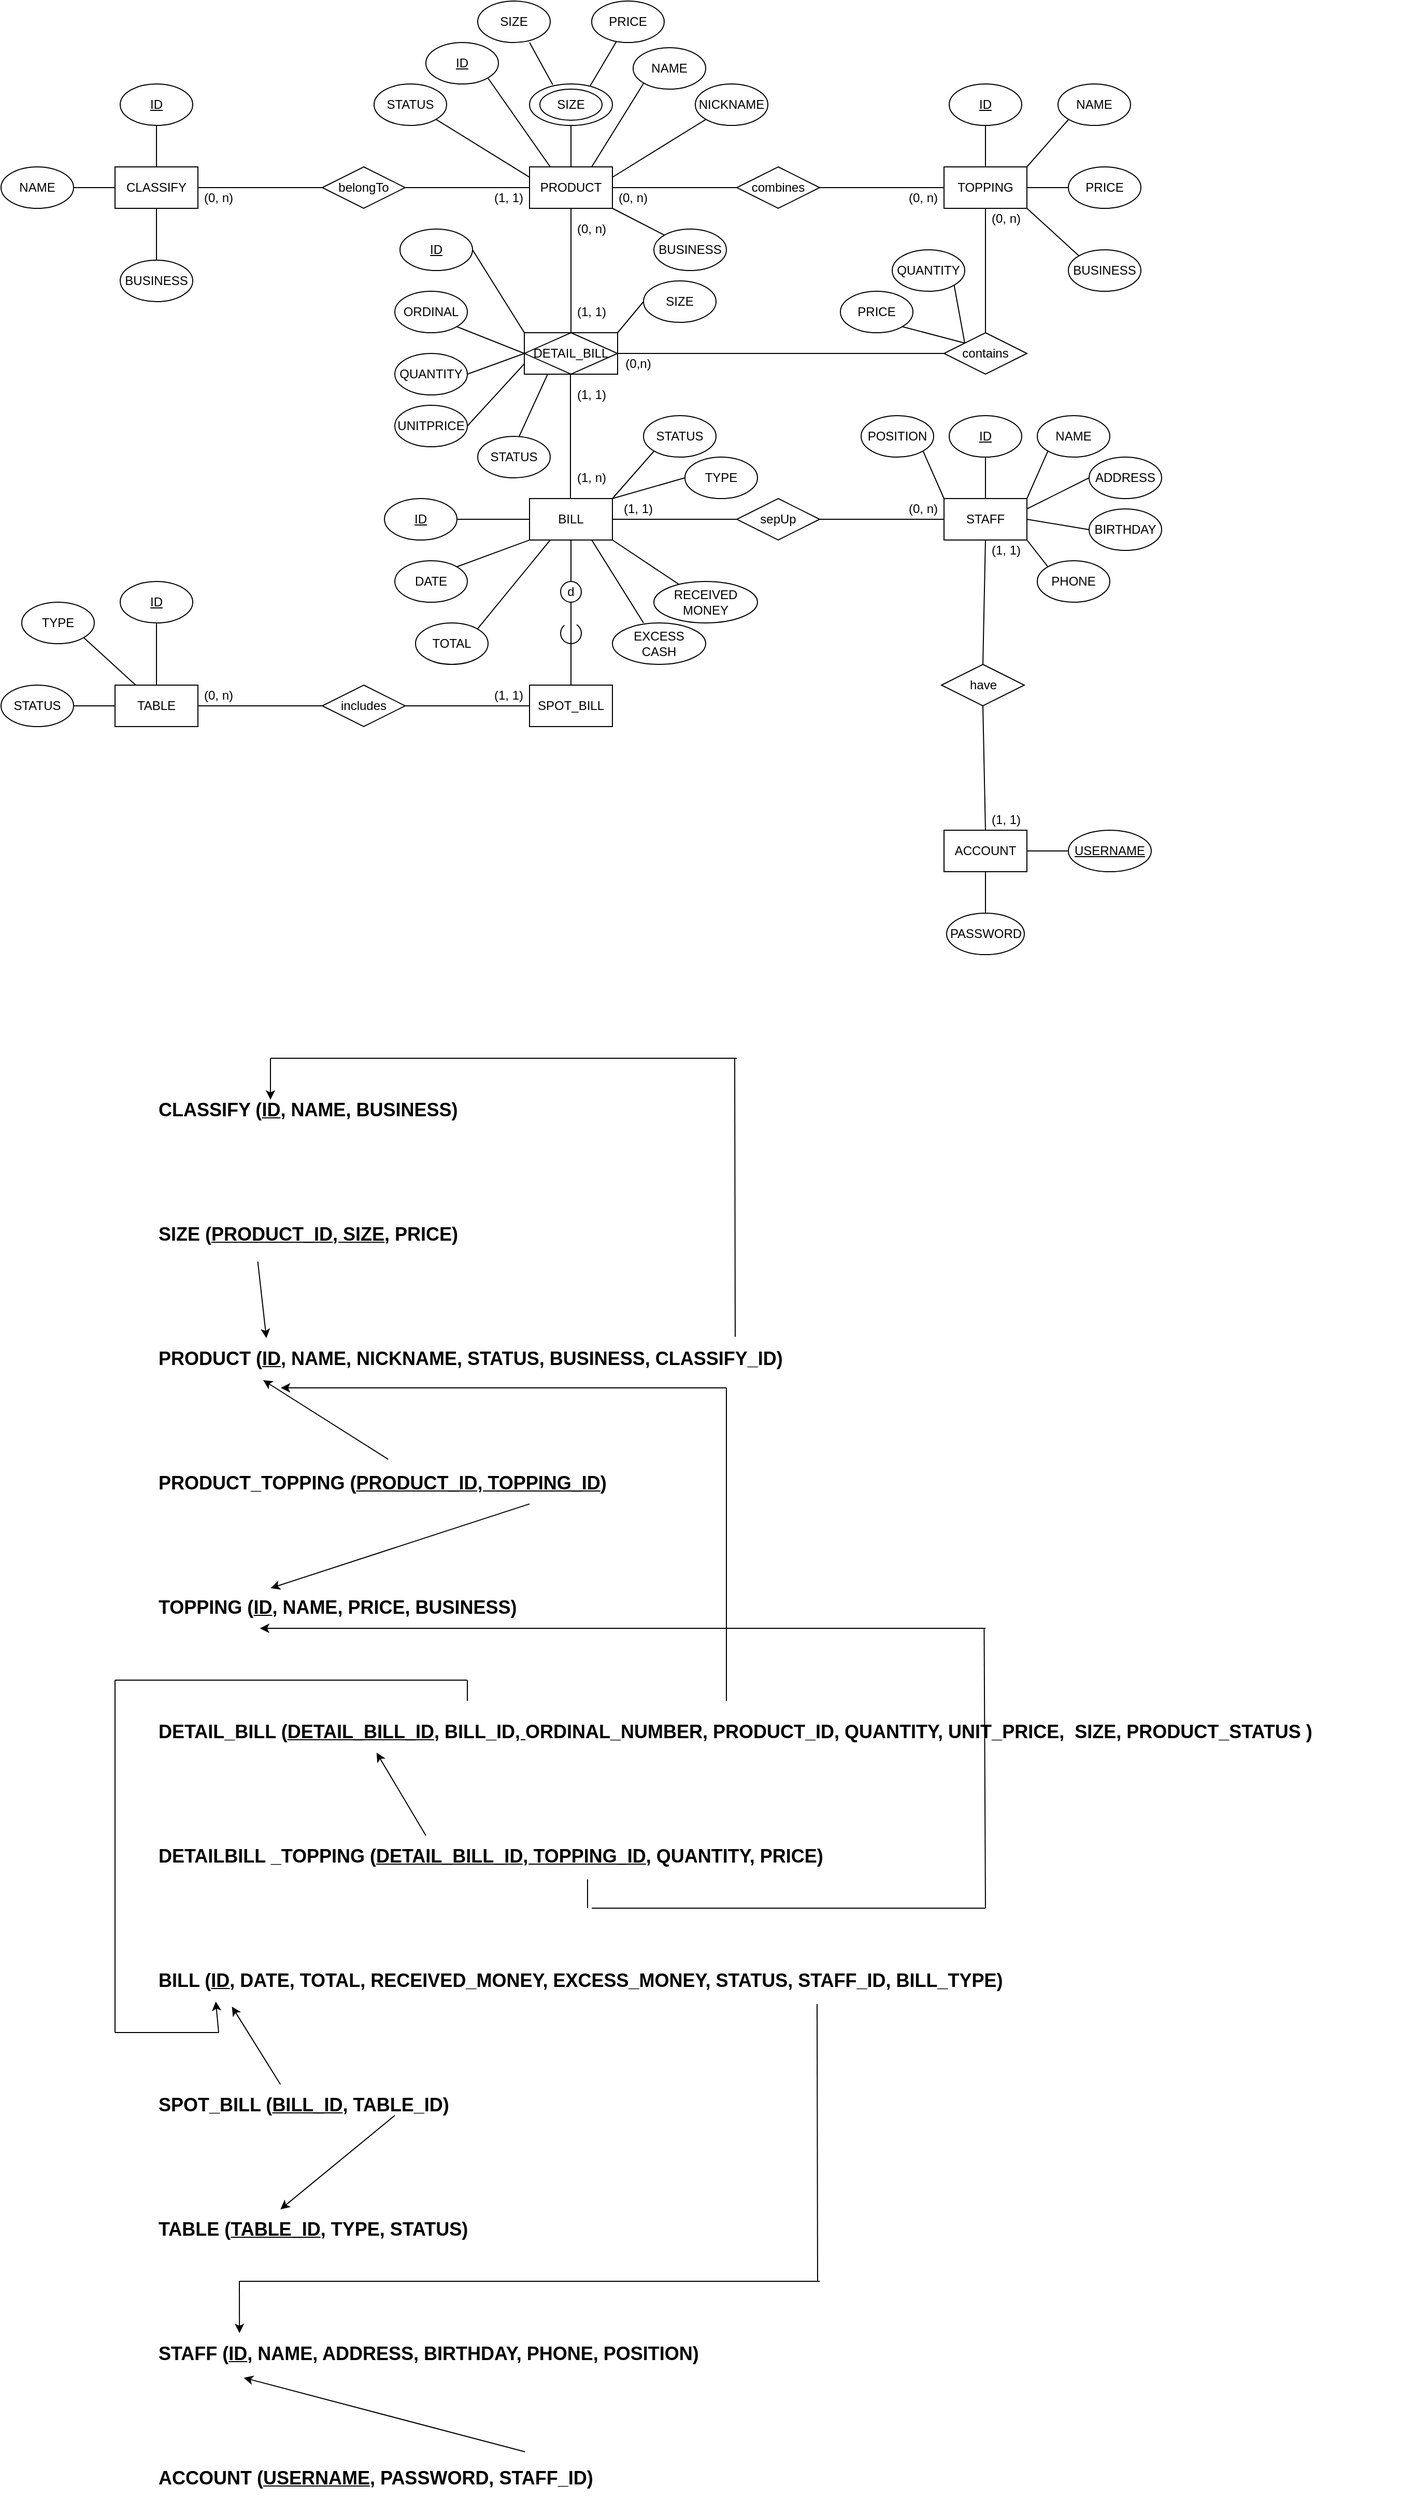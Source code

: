 <mxfile version="16.4.11" type="device"><diagram id="LJKHlnTORe3dfq4fYS4h" name="Page-1"><mxGraphModel dx="2333" dy="916" grid="1" gridSize="10" guides="1" tooltips="1" connect="1" arrows="1" fold="1" page="1" pageScale="1" pageWidth="850" pageHeight="1100" math="0" shadow="0"><root><mxCell id="0"/><mxCell id="1" parent="0"/><mxCell id="7LyKw4VfRoMbL1PpjxNO-1" value="PRODUCT" style="rounded=0;whiteSpace=wrap;html=1;" parent="1" vertex="1"><mxGeometry x="360" y="240" width="80" height="40" as="geometry"/></mxCell><mxCell id="7LyKw4VfRoMbL1PpjxNO-2" value="&lt;u&gt;ID&lt;/u&gt;" style="ellipse;whiteSpace=wrap;html=1;" parent="1" vertex="1"><mxGeometry x="260" y="120" width="70" height="40" as="geometry"/></mxCell><mxCell id="7LyKw4VfRoMbL1PpjxNO-4" value="" style="endArrow=none;html=1;rounded=0;entryX=1;entryY=1;entryDx=0;entryDy=0;exitX=0.25;exitY=0;exitDx=0;exitDy=0;" parent="1" source="7LyKw4VfRoMbL1PpjxNO-1" target="7LyKw4VfRoMbL1PpjxNO-2" edge="1"><mxGeometry width="50" height="50" relative="1" as="geometry"><mxPoint x="400" y="460" as="sourcePoint"/><mxPoint x="450" y="410" as="targetPoint"/></mxGeometry></mxCell><mxCell id="7LyKw4VfRoMbL1PpjxNO-5" value="" style="ellipse;whiteSpace=wrap;html=1;" parent="1" vertex="1"><mxGeometry x="360" y="160" width="80" height="40" as="geometry"/></mxCell><mxCell id="7LyKw4VfRoMbL1PpjxNO-7" value="SIZE" style="ellipse;whiteSpace=wrap;html=1;" parent="1" vertex="1"><mxGeometry x="370" y="165" width="60" height="30" as="geometry"/></mxCell><mxCell id="7LyKw4VfRoMbL1PpjxNO-8" value="" style="endArrow=none;html=1;rounded=0;entryX=0.5;entryY=1;entryDx=0;entryDy=0;" parent="1" target="7LyKw4VfRoMbL1PpjxNO-5" edge="1"><mxGeometry width="50" height="50" relative="1" as="geometry"><mxPoint x="400" y="240" as="sourcePoint"/><mxPoint x="450" y="410" as="targetPoint"/></mxGeometry></mxCell><mxCell id="7LyKw4VfRoMbL1PpjxNO-9" value="NAME" style="ellipse;whiteSpace=wrap;html=1;" parent="1" vertex="1"><mxGeometry x="460" y="125" width="70" height="40" as="geometry"/></mxCell><mxCell id="7LyKw4VfRoMbL1PpjxNO-10" value="" style="endArrow=none;html=1;rounded=0;entryX=0;entryY=1;entryDx=0;entryDy=0;exitX=0.75;exitY=0;exitDx=0;exitDy=0;" parent="1" source="7LyKw4VfRoMbL1PpjxNO-1" target="7LyKw4VfRoMbL1PpjxNO-9" edge="1"><mxGeometry width="50" height="50" relative="1" as="geometry"><mxPoint x="400" y="460" as="sourcePoint"/><mxPoint x="450" y="410" as="targetPoint"/></mxGeometry></mxCell><mxCell id="7LyKw4VfRoMbL1PpjxNO-11" value="SIZE" style="ellipse;whiteSpace=wrap;html=1;" parent="1" vertex="1"><mxGeometry x="310" y="80" width="70" height="40" as="geometry"/></mxCell><mxCell id="7LyKw4VfRoMbL1PpjxNO-12" value="PRICE" style="ellipse;whiteSpace=wrap;html=1;" parent="1" vertex="1"><mxGeometry x="420" y="80" width="70" height="40" as="geometry"/></mxCell><mxCell id="7LyKw4VfRoMbL1PpjxNO-13" value="" style="endArrow=none;html=1;rounded=0;exitX=0.28;exitY=0.02;exitDx=0;exitDy=0;exitPerimeter=0;" parent="1" source="7LyKw4VfRoMbL1PpjxNO-5" edge="1"><mxGeometry width="50" height="50" relative="1" as="geometry"><mxPoint x="400" y="360" as="sourcePoint"/><mxPoint x="360" y="120" as="targetPoint"/></mxGeometry></mxCell><mxCell id="7LyKw4VfRoMbL1PpjxNO-14" value="" style="endArrow=none;html=1;rounded=0;exitX=0.733;exitY=0.04;exitDx=0;exitDy=0;exitPerimeter=0;" parent="1" source="7LyKw4VfRoMbL1PpjxNO-5" target="7LyKw4VfRoMbL1PpjxNO-12" edge="1"><mxGeometry width="50" height="50" relative="1" as="geometry"><mxPoint x="410" y="170" as="sourcePoint"/><mxPoint x="370" y="130" as="targetPoint"/></mxGeometry></mxCell><mxCell id="7LyKw4VfRoMbL1PpjxNO-16" value="NICKNAME" style="ellipse;whiteSpace=wrap;html=1;" parent="1" vertex="1"><mxGeometry x="520" y="160" width="70" height="40" as="geometry"/></mxCell><mxCell id="7LyKw4VfRoMbL1PpjxNO-17" value="STATUS" style="ellipse;whiteSpace=wrap;html=1;" parent="1" vertex="1"><mxGeometry x="210" y="160" width="70" height="40" as="geometry"/></mxCell><mxCell id="7LyKw4VfRoMbL1PpjxNO-18" value="" style="endArrow=none;html=1;rounded=0;entryX=0;entryY=1;entryDx=0;entryDy=0;exitX=1;exitY=0.25;exitDx=0;exitDy=0;" parent="1" source="7LyKw4VfRoMbL1PpjxNO-1" target="7LyKw4VfRoMbL1PpjxNO-16" edge="1"><mxGeometry width="50" height="50" relative="1" as="geometry"><mxPoint x="400" y="360" as="sourcePoint"/><mxPoint x="450" y="310" as="targetPoint"/></mxGeometry></mxCell><mxCell id="7LyKw4VfRoMbL1PpjxNO-19" value="" style="endArrow=none;html=1;rounded=0;entryX=0;entryY=0.25;entryDx=0;entryDy=0;exitX=1;exitY=1;exitDx=0;exitDy=0;" parent="1" source="7LyKw4VfRoMbL1PpjxNO-17" target="7LyKw4VfRoMbL1PpjxNO-1" edge="1"><mxGeometry width="50" height="50" relative="1" as="geometry"><mxPoint x="450" y="260" as="sourcePoint"/><mxPoint x="530" y="230" as="targetPoint"/></mxGeometry></mxCell><mxCell id="7LyKw4VfRoMbL1PpjxNO-20" value="CLASSIFY" style="rounded=0;whiteSpace=wrap;html=1;" parent="1" vertex="1"><mxGeometry x="-40" y="240" width="80" height="40" as="geometry"/></mxCell><mxCell id="7LyKw4VfRoMbL1PpjxNO-21" value="belongTo" style="rhombus;whiteSpace=wrap;html=1;" parent="1" vertex="1"><mxGeometry x="160" y="240" width="80" height="40" as="geometry"/></mxCell><mxCell id="7LyKw4VfRoMbL1PpjxNO-22" value="" style="endArrow=none;html=1;rounded=0;exitX=1;exitY=0.5;exitDx=0;exitDy=0;entryX=0;entryY=0.5;entryDx=0;entryDy=0;" parent="1" source="7LyKw4VfRoMbL1PpjxNO-21" target="7LyKw4VfRoMbL1PpjxNO-1" edge="1"><mxGeometry width="50" height="50" relative="1" as="geometry"><mxPoint x="330" y="260" as="sourcePoint"/><mxPoint x="380" y="210" as="targetPoint"/></mxGeometry></mxCell><mxCell id="7LyKw4VfRoMbL1PpjxNO-23" value="" style="endArrow=none;html=1;rounded=0;exitX=1;exitY=0.5;exitDx=0;exitDy=0;" parent="1" source="7LyKw4VfRoMbL1PpjxNO-20" edge="1"><mxGeometry width="50" height="50" relative="1" as="geometry"><mxPoint x="250" y="270" as="sourcePoint"/><mxPoint x="160" y="260" as="targetPoint"/></mxGeometry></mxCell><mxCell id="7LyKw4VfRoMbL1PpjxNO-24" value="&lt;u&gt;ID&lt;/u&gt;" style="ellipse;whiteSpace=wrap;html=1;" parent="1" vertex="1"><mxGeometry x="-35" y="160" width="70" height="40" as="geometry"/></mxCell><mxCell id="7LyKw4VfRoMbL1PpjxNO-25" value="NAME" style="ellipse;whiteSpace=wrap;html=1;" parent="1" vertex="1"><mxGeometry x="-150" y="240" width="70" height="40" as="geometry"/></mxCell><mxCell id="7LyKw4VfRoMbL1PpjxNO-26" value="" style="endArrow=none;html=1;rounded=0;exitX=0.5;exitY=1;exitDx=0;exitDy=0;entryX=0.5;entryY=0;entryDx=0;entryDy=0;" parent="1" source="7LyKw4VfRoMbL1PpjxNO-24" target="7LyKw4VfRoMbL1PpjxNO-20" edge="1"><mxGeometry width="50" height="50" relative="1" as="geometry"><mxPoint x="330" y="260" as="sourcePoint"/><mxPoint x="380" y="210" as="targetPoint"/></mxGeometry></mxCell><mxCell id="7LyKw4VfRoMbL1PpjxNO-27" value="" style="endArrow=none;html=1;rounded=0;exitX=1;exitY=0.5;exitDx=0;exitDy=0;entryX=0;entryY=0.5;entryDx=0;entryDy=0;" parent="1" source="7LyKw4VfRoMbL1PpjxNO-25" target="7LyKw4VfRoMbL1PpjxNO-20" edge="1"><mxGeometry width="50" height="50" relative="1" as="geometry"><mxPoint x="10" y="210" as="sourcePoint"/><mxPoint x="10" y="250" as="targetPoint"/></mxGeometry></mxCell><mxCell id="7LyKw4VfRoMbL1PpjxNO-28" value="(0, n)" style="text;html=1;strokeColor=none;fillColor=none;align=center;verticalAlign=middle;whiteSpace=wrap;rounded=0;" parent="1" vertex="1"><mxGeometry x="40" y="260" width="40" height="20" as="geometry"/></mxCell><mxCell id="7LyKw4VfRoMbL1PpjxNO-29" value="(1, 1)" style="text;html=1;strokeColor=none;fillColor=none;align=center;verticalAlign=middle;whiteSpace=wrap;rounded=0;" parent="1" vertex="1"><mxGeometry x="320" y="260" width="40" height="20" as="geometry"/></mxCell><mxCell id="7LyKw4VfRoMbL1PpjxNO-30" value="TOPPING" style="rounded=0;whiteSpace=wrap;html=1;" parent="1" vertex="1"><mxGeometry x="760" y="240" width="80" height="40" as="geometry"/></mxCell><mxCell id="7LyKw4VfRoMbL1PpjxNO-31" value="&lt;u&gt;ID&lt;/u&gt;" style="ellipse;whiteSpace=wrap;html=1;" parent="1" vertex="1"><mxGeometry x="765" y="160" width="70" height="40" as="geometry"/></mxCell><mxCell id="7LyKw4VfRoMbL1PpjxNO-32" value="NAME" style="ellipse;whiteSpace=wrap;html=1;" parent="1" vertex="1"><mxGeometry x="870" y="160" width="70" height="40" as="geometry"/></mxCell><mxCell id="7LyKw4VfRoMbL1PpjxNO-33" value="PRICE" style="ellipse;whiteSpace=wrap;html=1;" parent="1" vertex="1"><mxGeometry x="880" y="240" width="70" height="40" as="geometry"/></mxCell><mxCell id="7LyKw4VfRoMbL1PpjxNO-34" value="" style="endArrow=none;html=1;rounded=0;entryX=0.5;entryY=1;entryDx=0;entryDy=0;exitX=0.5;exitY=0;exitDx=0;exitDy=0;" parent="1" source="7LyKw4VfRoMbL1PpjxNO-30" target="7LyKw4VfRoMbL1PpjxNO-31" edge="1"><mxGeometry width="50" height="50" relative="1" as="geometry"><mxPoint x="730" y="260" as="sourcePoint"/><mxPoint x="780" y="210" as="targetPoint"/></mxGeometry></mxCell><mxCell id="7LyKw4VfRoMbL1PpjxNO-35" value="" style="endArrow=none;html=1;rounded=0;entryX=0;entryY=1;entryDx=0;entryDy=0;exitX=1;exitY=0;exitDx=0;exitDy=0;" parent="1" source="7LyKw4VfRoMbL1PpjxNO-30" target="7LyKw4VfRoMbL1PpjxNO-32" edge="1"><mxGeometry width="50" height="50" relative="1" as="geometry"><mxPoint x="810" y="250" as="sourcePoint"/><mxPoint x="810" y="210" as="targetPoint"/></mxGeometry></mxCell><mxCell id="7LyKw4VfRoMbL1PpjxNO-36" value="" style="endArrow=none;html=1;rounded=0;entryX=0;entryY=0.5;entryDx=0;entryDy=0;exitX=1;exitY=0.5;exitDx=0;exitDy=0;" parent="1" source="7LyKw4VfRoMbL1PpjxNO-30" target="7LyKw4VfRoMbL1PpjxNO-33" edge="1"><mxGeometry width="50" height="50" relative="1" as="geometry"><mxPoint x="850" y="250" as="sourcePoint"/><mxPoint x="890.251" y="204.142" as="targetPoint"/></mxGeometry></mxCell><mxCell id="7LyKw4VfRoMbL1PpjxNO-38" value="combines" style="rhombus;whiteSpace=wrap;html=1;" parent="1" vertex="1"><mxGeometry x="560" y="240" width="80" height="40" as="geometry"/></mxCell><mxCell id="7LyKw4VfRoMbL1PpjxNO-39" value="" style="endArrow=none;html=1;rounded=0;exitX=1;exitY=0.5;exitDx=0;exitDy=0;entryX=0;entryY=0.5;entryDx=0;entryDy=0;" parent="1" source="7LyKw4VfRoMbL1PpjxNO-1" target="7LyKw4VfRoMbL1PpjxNO-38" edge="1"><mxGeometry width="50" height="50" relative="1" as="geometry"><mxPoint x="250" y="270" as="sourcePoint"/><mxPoint x="370" y="270" as="targetPoint"/></mxGeometry></mxCell><mxCell id="7LyKw4VfRoMbL1PpjxNO-40" value="" style="endArrow=none;html=1;rounded=0;exitX=1;exitY=0.5;exitDx=0;exitDy=0;entryX=0;entryY=0.5;entryDx=0;entryDy=0;" parent="1" source="7LyKw4VfRoMbL1PpjxNO-38" target="7LyKw4VfRoMbL1PpjxNO-30" edge="1"><mxGeometry width="50" height="50" relative="1" as="geometry"><mxPoint x="450" y="270" as="sourcePoint"/><mxPoint x="570" y="270" as="targetPoint"/></mxGeometry></mxCell><mxCell id="7LyKw4VfRoMbL1PpjxNO-41" value="(0, n)" style="text;html=1;strokeColor=none;fillColor=none;align=center;verticalAlign=middle;whiteSpace=wrap;rounded=0;" parent="1" vertex="1"><mxGeometry x="440" y="260" width="40" height="20" as="geometry"/></mxCell><mxCell id="7LyKw4VfRoMbL1PpjxNO-42" value="(0, n)" style="text;html=1;strokeColor=none;fillColor=none;align=center;verticalAlign=middle;whiteSpace=wrap;rounded=0;" parent="1" vertex="1"><mxGeometry x="720" y="260" width="40" height="20" as="geometry"/></mxCell><mxCell id="7LyKw4VfRoMbL1PpjxNO-50" value="BILL" style="rounded=0;whiteSpace=wrap;html=1;" parent="1" vertex="1"><mxGeometry x="360" y="560" width="80" height="40" as="geometry"/></mxCell><mxCell id="7LyKw4VfRoMbL1PpjxNO-51" value="" style="endArrow=none;html=1;rounded=0;entryX=0.5;entryY=1;entryDx=0;entryDy=0;exitX=0.5;exitY=0;exitDx=0;exitDy=0;" parent="1" source="7LyKw4VfRoMbL1PpjxNO-69" target="7LyKw4VfRoMbL1PpjxNO-1" edge="1"><mxGeometry width="50" height="50" relative="1" as="geometry"><mxPoint x="400" y="390" as="sourcePoint"/><mxPoint x="410" y="510" as="targetPoint"/></mxGeometry></mxCell><mxCell id="7LyKw4VfRoMbL1PpjxNO-55" value="&lt;u&gt;ID&lt;/u&gt;" style="ellipse;whiteSpace=wrap;html=1;" parent="1" vertex="1"><mxGeometry x="235" y="300" width="70" height="40" as="geometry"/></mxCell><mxCell id="7LyKw4VfRoMbL1PpjxNO-56" value="ORDINAL" style="ellipse;whiteSpace=wrap;html=1;" parent="1" vertex="1"><mxGeometry x="230" y="360" width="70" height="40" as="geometry"/></mxCell><mxCell id="7LyKw4VfRoMbL1PpjxNO-57" value="QUANTITY" style="ellipse;whiteSpace=wrap;html=1;" parent="1" vertex="1"><mxGeometry x="230" y="420" width="70" height="40" as="geometry"/></mxCell><mxCell id="7LyKw4VfRoMbL1PpjxNO-68" value="" style="rounded=0;whiteSpace=wrap;html=1;" parent="1" vertex="1"><mxGeometry x="355" y="400" width="90" height="40" as="geometry"/></mxCell><mxCell id="7LyKw4VfRoMbL1PpjxNO-69" value="DETAIL_BILL" style="rhombus;whiteSpace=wrap;html=1;" parent="1" vertex="1"><mxGeometry x="355" y="400" width="90" height="40" as="geometry"/></mxCell><mxCell id="7LyKw4VfRoMbL1PpjxNO-71" value="" style="endArrow=none;html=1;rounded=0;entryX=0.5;entryY=1;entryDx=0;entryDy=0;exitX=0.5;exitY=0;exitDx=0;exitDy=0;" parent="1" edge="1"><mxGeometry width="50" height="50" relative="1" as="geometry"><mxPoint x="399.5" y="560" as="sourcePoint"/><mxPoint x="399.5" y="440" as="targetPoint"/></mxGeometry></mxCell><mxCell id="7LyKw4VfRoMbL1PpjxNO-72" value="" style="endArrow=none;html=1;rounded=0;exitX=1;exitY=0.5;exitDx=0;exitDy=0;entryX=0;entryY=0;entryDx=0;entryDy=0;" parent="1" source="7LyKw4VfRoMbL1PpjxNO-55" target="7LyKw4VfRoMbL1PpjxNO-68" edge="1"><mxGeometry width="50" height="50" relative="1" as="geometry"><mxPoint x="360" y="460" as="sourcePoint"/><mxPoint x="410" y="410" as="targetPoint"/></mxGeometry></mxCell><mxCell id="7LyKw4VfRoMbL1PpjxNO-73" value="" style="endArrow=none;html=1;rounded=0;exitX=1;exitY=1;exitDx=0;exitDy=0;entryX=0;entryY=0.5;entryDx=0;entryDy=0;" parent="1" source="7LyKw4VfRoMbL1PpjxNO-56" target="7LyKw4VfRoMbL1PpjxNO-69" edge="1"><mxGeometry width="50" height="50" relative="1" as="geometry"><mxPoint x="309.749" y="364.142" as="sourcePoint"/><mxPoint x="350" y="410" as="targetPoint"/></mxGeometry></mxCell><mxCell id="7LyKw4VfRoMbL1PpjxNO-74" value="" style="endArrow=none;html=1;rounded=0;exitX=1;exitY=0.5;exitDx=0;exitDy=0;entryX=0;entryY=0.5;entryDx=0;entryDy=0;" parent="1" source="7LyKw4VfRoMbL1PpjxNO-57" target="7LyKw4VfRoMbL1PpjxNO-69" edge="1"><mxGeometry width="50" height="50" relative="1" as="geometry"><mxPoint x="320" y="430" as="sourcePoint"/><mxPoint x="360" y="440" as="targetPoint"/></mxGeometry></mxCell><mxCell id="7LyKw4VfRoMbL1PpjxNO-75" value="(0, n)" style="text;html=1;strokeColor=none;fillColor=none;align=center;verticalAlign=middle;whiteSpace=wrap;rounded=0;" parent="1" vertex="1"><mxGeometry x="400" y="290" width="40" height="20" as="geometry"/></mxCell><mxCell id="7LyKw4VfRoMbL1PpjxNO-76" value="(1, 1)" style="text;html=1;strokeColor=none;fillColor=none;align=center;verticalAlign=middle;whiteSpace=wrap;rounded=0;" parent="1" vertex="1"><mxGeometry x="400" y="370" width="40" height="20" as="geometry"/></mxCell><mxCell id="7LyKw4VfRoMbL1PpjxNO-77" value="(1, 1)" style="text;html=1;strokeColor=none;fillColor=none;align=center;verticalAlign=middle;whiteSpace=wrap;rounded=0;" parent="1" vertex="1"><mxGeometry x="400" y="450" width="40" height="20" as="geometry"/></mxCell><mxCell id="7LyKw4VfRoMbL1PpjxNO-78" value="(1, n)" style="text;html=1;strokeColor=none;fillColor=none;align=center;verticalAlign=middle;whiteSpace=wrap;rounded=0;" parent="1" vertex="1"><mxGeometry x="400" y="530" width="40" height="20" as="geometry"/></mxCell><mxCell id="7LyKw4VfRoMbL1PpjxNO-79" value="&lt;span style=&quot;font-weight: normal&quot;&gt;contains&lt;/span&gt;" style="rhombus;whiteSpace=wrap;html=1;fontStyle=1" parent="1" vertex="1"><mxGeometry x="760" y="400" width="80" height="40" as="geometry"/></mxCell><mxCell id="7LyKw4VfRoMbL1PpjxNO-82" value="" style="endArrow=none;html=1;rounded=0;exitX=1;exitY=0.5;exitDx=0;exitDy=0;entryX=0;entryY=0.5;entryDx=0;entryDy=0;" parent="1" source="7LyKw4VfRoMbL1PpjxNO-68" target="7LyKw4VfRoMbL1PpjxNO-79" edge="1"><mxGeometry width="50" height="50" relative="1" as="geometry"><mxPoint x="360" y="360" as="sourcePoint"/><mxPoint x="410" y="310" as="targetPoint"/></mxGeometry></mxCell><mxCell id="7LyKw4VfRoMbL1PpjxNO-83" value="" style="endArrow=none;html=1;rounded=0;exitX=0.5;exitY=1;exitDx=0;exitDy=0;entryX=0.5;entryY=0;entryDx=0;entryDy=0;" parent="1" source="7LyKw4VfRoMbL1PpjxNO-30" target="7LyKw4VfRoMbL1PpjxNO-79" edge="1"><mxGeometry width="50" height="50" relative="1" as="geometry"><mxPoint x="455" y="430" as="sourcePoint"/><mxPoint x="770" y="430" as="targetPoint"/></mxGeometry></mxCell><mxCell id="7LyKw4VfRoMbL1PpjxNO-84" value="(0, n)" style="text;html=1;strokeColor=none;fillColor=none;align=center;verticalAlign=middle;whiteSpace=wrap;rounded=0;" parent="1" vertex="1"><mxGeometry x="800" y="280" width="40" height="20" as="geometry"/></mxCell><mxCell id="7LyKw4VfRoMbL1PpjxNO-85" value="(0,n)" style="text;html=1;strokeColor=none;fillColor=none;align=center;verticalAlign=middle;whiteSpace=wrap;rounded=0;" parent="1" vertex="1"><mxGeometry x="445" y="420" width="40" height="20" as="geometry"/></mxCell><mxCell id="7LyKw4VfRoMbL1PpjxNO-86" value="BUSINESS" style="ellipse;whiteSpace=wrap;html=1;" parent="1" vertex="1"><mxGeometry x="480" y="300" width="70" height="40" as="geometry"/></mxCell><mxCell id="7LyKw4VfRoMbL1PpjxNO-91" value="" style="endArrow=none;html=1;rounded=0;exitX=0;exitY=0;exitDx=0;exitDy=0;entryX=0;entryY=1;entryDx=0;entryDy=0;" parent="1" source="7LyKw4VfRoMbL1PpjxNO-86" target="7LyKw4VfRoMbL1PpjxNO-41" edge="1"><mxGeometry width="50" height="50" relative="1" as="geometry"><mxPoint x="10" y="210" as="sourcePoint"/><mxPoint x="10" y="250" as="targetPoint"/></mxGeometry></mxCell><mxCell id="7LyKw4VfRoMbL1PpjxNO-92" value="BUSINESS" style="ellipse;whiteSpace=wrap;html=1;" parent="1" vertex="1"><mxGeometry x="880" y="320" width="70" height="40" as="geometry"/></mxCell><mxCell id="7LyKw4VfRoMbL1PpjxNO-93" value="" style="endArrow=none;html=1;rounded=0;entryX=0;entryY=0;entryDx=0;entryDy=0;exitX=1;exitY=0;exitDx=0;exitDy=0;" parent="1" source="7LyKw4VfRoMbL1PpjxNO-84" target="7LyKw4VfRoMbL1PpjxNO-92" edge="1"><mxGeometry width="50" height="50" relative="1" as="geometry"><mxPoint x="850" y="270" as="sourcePoint"/><mxPoint x="890" y="270" as="targetPoint"/></mxGeometry></mxCell><mxCell id="7LyKw4VfRoMbL1PpjxNO-94" value="" style="endArrow=none;html=1;rounded=0;entryX=0.5;entryY=1;entryDx=0;entryDy=0;" parent="1" target="7LyKw4VfRoMbL1PpjxNO-50" edge="1"><mxGeometry width="50" height="50" relative="1" as="geometry"><mxPoint x="400" y="640" as="sourcePoint"/><mxPoint x="420" y="610" as="targetPoint"/></mxGeometry></mxCell><mxCell id="7LyKw4VfRoMbL1PpjxNO-95" value="d" style="ellipse;whiteSpace=wrap;html=1;aspect=fixed;" parent="1" vertex="1"><mxGeometry x="390" y="640" width="20" height="20" as="geometry"/></mxCell><mxCell id="7LyKw4VfRoMbL1PpjxNO-97" value="" style="verticalLabelPosition=bottom;verticalAlign=top;html=1;shape=mxgraph.basic.arc;startAngle=0.3;endAngle=0.1;rotation=-75;" parent="1" vertex="1"><mxGeometry x="390" y="680" width="20" height="20" as="geometry"/></mxCell><mxCell id="7LyKw4VfRoMbL1PpjxNO-99" value="" style="endArrow=none;html=1;rounded=0;entryX=0.5;entryY=1;entryDx=0;entryDy=0;" parent="1" target="7LyKw4VfRoMbL1PpjxNO-95" edge="1"><mxGeometry width="50" height="50" relative="1" as="geometry"><mxPoint x="400" y="700" as="sourcePoint"/><mxPoint x="410" y="610" as="targetPoint"/></mxGeometry></mxCell><mxCell id="7LyKw4VfRoMbL1PpjxNO-100" value="" style="endArrow=none;html=1;rounded=0;entryX=0.017;entryY=0.629;entryDx=0;entryDy=0;entryPerimeter=0;exitX=0.5;exitY=0;exitDx=0;exitDy=0;" parent="1" source="7LyKw4VfRoMbL1PpjxNO-101" target="7LyKw4VfRoMbL1PpjxNO-97" edge="1"><mxGeometry width="50" height="50" relative="1" as="geometry"><mxPoint x="400" y="740" as="sourcePoint"/><mxPoint x="410" y="670" as="targetPoint"/></mxGeometry></mxCell><mxCell id="7LyKw4VfRoMbL1PpjxNO-101" value="SPOT_BILL" style="rounded=0;whiteSpace=wrap;html=1;" parent="1" vertex="1"><mxGeometry x="360" y="740" width="80" height="40" as="geometry"/></mxCell><mxCell id="7LyKw4VfRoMbL1PpjxNO-102" value="TABLE" style="rounded=0;whiteSpace=wrap;html=1;" parent="1" vertex="1"><mxGeometry x="-40" y="740" width="80" height="40" as="geometry"/></mxCell><mxCell id="7LyKw4VfRoMbL1PpjxNO-103" value="includes" style="rhombus;whiteSpace=wrap;html=1;" parent="1" vertex="1"><mxGeometry x="160" y="740" width="80" height="40" as="geometry"/></mxCell><mxCell id="7LyKw4VfRoMbL1PpjxNO-104" value="" style="endArrow=none;html=1;rounded=0;exitX=1;exitY=0.5;exitDx=0;exitDy=0;entryX=0;entryY=0.5;entryDx=0;entryDy=0;" parent="1" source="7LyKw4VfRoMbL1PpjxNO-102" target="7LyKw4VfRoMbL1PpjxNO-103" edge="1"><mxGeometry width="50" height="50" relative="1" as="geometry"><mxPoint x="50" y="270" as="sourcePoint"/><mxPoint x="170" y="270" as="targetPoint"/><Array as="points"/></mxGeometry></mxCell><mxCell id="7LyKw4VfRoMbL1PpjxNO-105" value="" style="endArrow=none;html=1;rounded=0;exitX=0;exitY=0.5;exitDx=0;exitDy=0;entryX=1;entryY=0.5;entryDx=0;entryDy=0;" parent="1" source="7LyKw4VfRoMbL1PpjxNO-101" target="7LyKw4VfRoMbL1PpjxNO-103" edge="1"><mxGeometry width="50" height="50" relative="1" as="geometry"><mxPoint x="50" y="770" as="sourcePoint"/><mxPoint x="170" y="770" as="targetPoint"/><Array as="points"/></mxGeometry></mxCell><mxCell id="7LyKw4VfRoMbL1PpjxNO-106" value="(0, n)" style="text;html=1;strokeColor=none;fillColor=none;align=center;verticalAlign=middle;whiteSpace=wrap;rounded=0;" parent="1" vertex="1"><mxGeometry x="40" y="740" width="40" height="20" as="geometry"/></mxCell><mxCell id="7LyKw4VfRoMbL1PpjxNO-107" value="(1, 1)" style="text;html=1;strokeColor=none;fillColor=none;align=center;verticalAlign=middle;whiteSpace=wrap;rounded=0;" parent="1" vertex="1"><mxGeometry x="320" y="740" width="40" height="20" as="geometry"/></mxCell><mxCell id="7LyKw4VfRoMbL1PpjxNO-108" value="&lt;u&gt;ID&lt;/u&gt;" style="ellipse;whiteSpace=wrap;html=1;" parent="1" vertex="1"><mxGeometry x="-35" y="640" width="70" height="40" as="geometry"/></mxCell><mxCell id="7LyKw4VfRoMbL1PpjxNO-109" value="STATUS" style="ellipse;whiteSpace=wrap;html=1;" parent="1" vertex="1"><mxGeometry x="-150" y="740" width="70" height="40" as="geometry"/></mxCell><mxCell id="7LyKw4VfRoMbL1PpjxNO-110" value="TYPE" style="ellipse;whiteSpace=wrap;html=1;" parent="1" vertex="1"><mxGeometry x="-130" y="660" width="70" height="40" as="geometry"/></mxCell><mxCell id="7LyKw4VfRoMbL1PpjxNO-111" value="" style="endArrow=none;html=1;rounded=0;exitX=0.5;exitY=1;exitDx=0;exitDy=0;entryX=0.5;entryY=0;entryDx=0;entryDy=0;" parent="1" source="7LyKw4VfRoMbL1PpjxNO-108" target="7LyKw4VfRoMbL1PpjxNO-102" edge="1"><mxGeometry width="50" height="50" relative="1" as="geometry"><mxPoint x="50" y="660" as="sourcePoint"/><mxPoint y="730" as="targetPoint"/></mxGeometry></mxCell><mxCell id="7LyKw4VfRoMbL1PpjxNO-112" value="" style="endArrow=none;html=1;rounded=0;exitX=1;exitY=1;exitDx=0;exitDy=0;entryX=0.25;entryY=0;entryDx=0;entryDy=0;" parent="1" source="7LyKw4VfRoMbL1PpjxNO-110" target="7LyKw4VfRoMbL1PpjxNO-102" edge="1"><mxGeometry width="50" height="50" relative="1" as="geometry"><mxPoint x="10" y="690" as="sourcePoint"/><mxPoint x="10" y="750" as="targetPoint"/></mxGeometry></mxCell><mxCell id="7LyKw4VfRoMbL1PpjxNO-113" value="" style="endArrow=none;html=1;rounded=0;exitX=1;exitY=0.5;exitDx=0;exitDy=0;" parent="1" source="7LyKw4VfRoMbL1PpjxNO-109" edge="1"><mxGeometry width="50" height="50" relative="1" as="geometry"><mxPoint x="20" y="700" as="sourcePoint"/><mxPoint x="-40" y="760" as="targetPoint"/></mxGeometry></mxCell><mxCell id="7LyKw4VfRoMbL1PpjxNO-114" value="&lt;u&gt;ID&lt;/u&gt;" style="ellipse;whiteSpace=wrap;html=1;" parent="1" vertex="1"><mxGeometry x="220" y="560" width="70" height="40" as="geometry"/></mxCell><mxCell id="7LyKw4VfRoMbL1PpjxNO-115" value="DATE" style="ellipse;whiteSpace=wrap;html=1;" parent="1" vertex="1"><mxGeometry x="230" y="620" width="70" height="40" as="geometry"/></mxCell><mxCell id="7LyKw4VfRoMbL1PpjxNO-116" value="TOTAL" style="ellipse;whiteSpace=wrap;html=1;" parent="1" vertex="1"><mxGeometry x="250" y="680" width="70" height="40" as="geometry"/></mxCell><mxCell id="7LyKw4VfRoMbL1PpjxNO-117" value="STATUS" style="ellipse;whiteSpace=wrap;html=1;" parent="1" vertex="1"><mxGeometry x="470" y="480" width="70" height="40" as="geometry"/></mxCell><mxCell id="7LyKw4VfRoMbL1PpjxNO-118" value="" style="endArrow=none;html=1;rounded=0;exitX=1;exitY=0.5;exitDx=0;exitDy=0;entryX=0;entryY=0.5;entryDx=0;entryDy=0;" parent="1" source="7LyKw4VfRoMbL1PpjxNO-114" target="7LyKw4VfRoMbL1PpjxNO-50" edge="1"><mxGeometry width="50" height="50" relative="1" as="geometry"><mxPoint x="180" y="560" as="sourcePoint"/><mxPoint x="230" y="510" as="targetPoint"/></mxGeometry></mxCell><mxCell id="7LyKw4VfRoMbL1PpjxNO-119" value="" style="endArrow=none;html=1;rounded=0;exitX=1;exitY=0;exitDx=0;exitDy=0;entryX=0;entryY=1;entryDx=0;entryDy=0;" parent="1" source="7LyKw4VfRoMbL1PpjxNO-115" target="7LyKw4VfRoMbL1PpjxNO-50" edge="1"><mxGeometry width="50" height="50" relative="1" as="geometry"><mxPoint x="330" y="590" as="sourcePoint"/><mxPoint x="370" y="590" as="targetPoint"/></mxGeometry></mxCell><mxCell id="7LyKw4VfRoMbL1PpjxNO-120" value="" style="endArrow=none;html=1;rounded=0;exitX=1;exitY=0;exitDx=0;exitDy=0;entryX=0.25;entryY=1;entryDx=0;entryDy=0;" parent="1" source="7LyKw4VfRoMbL1PpjxNO-116" target="7LyKw4VfRoMbL1PpjxNO-50" edge="1"><mxGeometry width="50" height="50" relative="1" as="geometry"><mxPoint x="330" y="650" as="sourcePoint"/><mxPoint x="370" y="610" as="targetPoint"/></mxGeometry></mxCell><mxCell id="7LyKw4VfRoMbL1PpjxNO-121" value="STAFF" style="rounded=0;whiteSpace=wrap;html=1;" parent="1" vertex="1"><mxGeometry x="760" y="560" width="80" height="40" as="geometry"/></mxCell><mxCell id="7LyKw4VfRoMbL1PpjxNO-122" value="" style="endArrow=none;html=1;rounded=0;exitX=1;exitY=0;exitDx=0;exitDy=0;entryX=0;entryY=1;entryDx=0;entryDy=0;" parent="1" source="7LyKw4VfRoMbL1PpjxNO-50" target="7LyKw4VfRoMbL1PpjxNO-117" edge="1"><mxGeometry width="50" height="50" relative="1" as="geometry"><mxPoint x="410" y="560" as="sourcePoint"/><mxPoint x="460" y="510" as="targetPoint"/></mxGeometry></mxCell><mxCell id="7LyKw4VfRoMbL1PpjxNO-123" value="RECEIVED MONEY" style="ellipse;whiteSpace=wrap;html=1;" parent="1" vertex="1"><mxGeometry x="480" y="640" width="100" height="40" as="geometry"/></mxCell><mxCell id="7LyKw4VfRoMbL1PpjxNO-124" value="EXCESS &lt;br&gt;CASH" style="ellipse;whiteSpace=wrap;html=1;" parent="1" vertex="1"><mxGeometry x="440" y="680" width="90" height="40" as="geometry"/></mxCell><mxCell id="7LyKw4VfRoMbL1PpjxNO-125" value="" style="endArrow=none;html=1;rounded=0;exitX=1;exitY=1;exitDx=0;exitDy=0;" parent="1" source="7LyKw4VfRoMbL1PpjxNO-50" target="7LyKw4VfRoMbL1PpjxNO-123" edge="1"><mxGeometry width="50" height="50" relative="1" as="geometry"><mxPoint x="450" y="570" as="sourcePoint"/><mxPoint x="490.251" y="524.142" as="targetPoint"/></mxGeometry></mxCell><mxCell id="7LyKw4VfRoMbL1PpjxNO-126" value="" style="endArrow=none;html=1;rounded=0;exitX=0.75;exitY=1;exitDx=0;exitDy=0;" parent="1" source="7LyKw4VfRoMbL1PpjxNO-50" edge="1"><mxGeometry width="50" height="50" relative="1" as="geometry"><mxPoint x="450" y="610" as="sourcePoint"/><mxPoint x="470" y="680" as="targetPoint"/></mxGeometry></mxCell><mxCell id="7LyKw4VfRoMbL1PpjxNO-127" value="sepUp" style="rhombus;whiteSpace=wrap;html=1;" parent="1" vertex="1"><mxGeometry x="560" y="560" width="80" height="40" as="geometry"/></mxCell><mxCell id="7LyKw4VfRoMbL1PpjxNO-128" value="" style="endArrow=none;html=1;rounded=0;exitX=1;exitY=0.5;exitDx=0;exitDy=0;entryX=0;entryY=0.5;entryDx=0;entryDy=0;" parent="1" source="7LyKw4VfRoMbL1PpjxNO-50" target="7LyKw4VfRoMbL1PpjxNO-127" edge="1"><mxGeometry width="50" height="50" relative="1" as="geometry"><mxPoint x="300" y="540" as="sourcePoint"/><mxPoint x="350" y="490" as="targetPoint"/></mxGeometry></mxCell><mxCell id="7LyKw4VfRoMbL1PpjxNO-129" value="" style="endArrow=none;html=1;rounded=0;exitX=1;exitY=0.5;exitDx=0;exitDy=0;entryX=0;entryY=0.5;entryDx=0;entryDy=0;" parent="1" source="7LyKw4VfRoMbL1PpjxNO-127" target="7LyKw4VfRoMbL1PpjxNO-121" edge="1"><mxGeometry width="50" height="50" relative="1" as="geometry"><mxPoint x="450" y="590" as="sourcePoint"/><mxPoint x="570" y="590" as="targetPoint"/></mxGeometry></mxCell><mxCell id="7LyKw4VfRoMbL1PpjxNO-130" value="(0, n)" style="text;html=1;strokeColor=none;fillColor=none;align=center;verticalAlign=middle;whiteSpace=wrap;rounded=0;" parent="1" vertex="1"><mxGeometry x="720" y="560" width="40" height="20" as="geometry"/></mxCell><mxCell id="7LyKw4VfRoMbL1PpjxNO-131" value="(1, 1)" style="text;html=1;strokeColor=none;fillColor=none;align=center;verticalAlign=middle;whiteSpace=wrap;rounded=0;" parent="1" vertex="1"><mxGeometry x="445" y="560" width="40" height="20" as="geometry"/></mxCell><mxCell id="7LyKw4VfRoMbL1PpjxNO-132" value="&lt;u&gt;ID&lt;/u&gt;" style="ellipse;whiteSpace=wrap;html=1;" parent="1" vertex="1"><mxGeometry x="765" y="480" width="70" height="40" as="geometry"/></mxCell><mxCell id="7LyKw4VfRoMbL1PpjxNO-133" value="NAME" style="ellipse;whiteSpace=wrap;html=1;" parent="1" vertex="1"><mxGeometry x="850" y="480" width="70" height="40" as="geometry"/></mxCell><mxCell id="7LyKw4VfRoMbL1PpjxNO-134" value="ADDRESS" style="ellipse;whiteSpace=wrap;html=1;" parent="1" vertex="1"><mxGeometry x="900" y="520" width="70" height="40" as="geometry"/></mxCell><mxCell id="7LyKw4VfRoMbL1PpjxNO-135" value="BIRTHDAY" style="ellipse;whiteSpace=wrap;html=1;" parent="1" vertex="1"><mxGeometry x="900" y="570" width="70" height="40" as="geometry"/></mxCell><mxCell id="7LyKw4VfRoMbL1PpjxNO-136" value="PHONE" style="ellipse;whiteSpace=wrap;html=1;" parent="1" vertex="1"><mxGeometry x="850" y="620" width="70" height="40" as="geometry"/></mxCell><mxCell id="7LyKw4VfRoMbL1PpjxNO-137" value="POSITION" style="ellipse;whiteSpace=wrap;html=1;" parent="1" vertex="1"><mxGeometry x="680" y="480" width="70" height="40" as="geometry"/></mxCell><mxCell id="7LyKw4VfRoMbL1PpjxNO-138" value="" style="endArrow=none;html=1;rounded=0;exitX=0.5;exitY=0;exitDx=0;exitDy=0;entryX=0.5;entryY=1;entryDx=0;entryDy=0;" parent="1" source="7LyKw4VfRoMbL1PpjxNO-121" target="7LyKw4VfRoMbL1PpjxNO-132" edge="1"><mxGeometry width="50" height="50" relative="1" as="geometry"><mxPoint x="610" y="540" as="sourcePoint"/><mxPoint x="660" y="490" as="targetPoint"/></mxGeometry></mxCell><mxCell id="7LyKw4VfRoMbL1PpjxNO-139" value="" style="endArrow=none;html=1;rounded=0;exitX=1;exitY=0;exitDx=0;exitDy=0;entryX=0;entryY=1;entryDx=0;entryDy=0;" parent="1" source="7LyKw4VfRoMbL1PpjxNO-121" target="7LyKw4VfRoMbL1PpjxNO-133" edge="1"><mxGeometry width="50" height="50" relative="1" as="geometry"><mxPoint x="810" y="570" as="sourcePoint"/><mxPoint x="880" y="530" as="targetPoint"/></mxGeometry></mxCell><mxCell id="7LyKw4VfRoMbL1PpjxNO-140" value="" style="endArrow=none;html=1;rounded=0;exitX=1;exitY=0.25;exitDx=0;exitDy=0;entryX=0;entryY=0.5;entryDx=0;entryDy=0;" parent="1" source="7LyKw4VfRoMbL1PpjxNO-121" target="7LyKw4VfRoMbL1PpjxNO-134" edge="1"><mxGeometry width="50" height="50" relative="1" as="geometry"><mxPoint x="850" y="570" as="sourcePoint"/><mxPoint x="880" y="520" as="targetPoint"/></mxGeometry></mxCell><mxCell id="7LyKw4VfRoMbL1PpjxNO-141" value="" style="endArrow=none;html=1;rounded=0;exitX=1;exitY=0.5;exitDx=0;exitDy=0;entryX=0;entryY=0.5;entryDx=0;entryDy=0;" parent="1" source="7LyKw4VfRoMbL1PpjxNO-121" target="7LyKw4VfRoMbL1PpjxNO-135" edge="1"><mxGeometry width="50" height="50" relative="1" as="geometry"><mxPoint x="860" y="580" as="sourcePoint"/><mxPoint x="890" y="530" as="targetPoint"/></mxGeometry></mxCell><mxCell id="7LyKw4VfRoMbL1PpjxNO-142" value="" style="endArrow=none;html=1;rounded=0;exitX=1;exitY=1;exitDx=0;exitDy=0;entryX=0;entryY=0;entryDx=0;entryDy=0;" parent="1" source="7LyKw4VfRoMbL1PpjxNO-121" target="7LyKw4VfRoMbL1PpjxNO-136" edge="1"><mxGeometry width="50" height="50" relative="1" as="geometry"><mxPoint x="870" y="590" as="sourcePoint"/><mxPoint x="900" y="540" as="targetPoint"/></mxGeometry></mxCell><mxCell id="7LyKw4VfRoMbL1PpjxNO-143" value="" style="endArrow=none;html=1;rounded=0;exitX=0;exitY=0;exitDx=0;exitDy=0;entryX=1;entryY=1;entryDx=0;entryDy=0;" parent="1" source="7LyKw4VfRoMbL1PpjxNO-121" target="7LyKw4VfRoMbL1PpjxNO-137" edge="1"><mxGeometry width="50" height="50" relative="1" as="geometry"><mxPoint x="880" y="600" as="sourcePoint"/><mxPoint x="910" y="550" as="targetPoint"/></mxGeometry></mxCell><mxCell id="7LyKw4VfRoMbL1PpjxNO-145" value="ACCOUNT" style="rounded=0;whiteSpace=wrap;html=1;" parent="1" vertex="1"><mxGeometry x="760" y="880" width="80" height="40" as="geometry"/></mxCell><mxCell id="7LyKw4VfRoMbL1PpjxNO-146" value="&lt;u&gt;USERNAME&lt;/u&gt;" style="ellipse;whiteSpace=wrap;html=1;" parent="1" vertex="1"><mxGeometry x="880" y="880" width="80" height="40" as="geometry"/></mxCell><mxCell id="7LyKw4VfRoMbL1PpjxNO-147" value="PASSWORD" style="ellipse;whiteSpace=wrap;html=1;" parent="1" vertex="1"><mxGeometry x="762.5" y="960" width="75" height="40" as="geometry"/></mxCell><mxCell id="7LyKw4VfRoMbL1PpjxNO-150" value="" style="endArrow=none;html=1;rounded=0;exitX=1;exitY=0.5;exitDx=0;exitDy=0;entryX=0;entryY=0.5;entryDx=0;entryDy=0;" parent="1" source="7LyKw4VfRoMbL1PpjxNO-145" target="7LyKw4VfRoMbL1PpjxNO-146" edge="1"><mxGeometry width="50" height="50" relative="1" as="geometry"><mxPoint x="850" y="750.0" as="sourcePoint"/><mxPoint x="870.569" y="775.678" as="targetPoint"/></mxGeometry></mxCell><mxCell id="7LyKw4VfRoMbL1PpjxNO-151" value="" style="endArrow=none;html=1;rounded=0;exitX=0.5;exitY=1;exitDx=0;exitDy=0;entryX=0.5;entryY=0;entryDx=0;entryDy=0;" parent="1" source="7LyKw4VfRoMbL1PpjxNO-145" target="7LyKw4VfRoMbL1PpjxNO-147" edge="1"><mxGeometry width="50" height="50" relative="1" as="geometry"><mxPoint x="860" y="760.0" as="sourcePoint"/><mxPoint x="880.569" y="785.678" as="targetPoint"/></mxGeometry></mxCell><mxCell id="7LyKw4VfRoMbL1PpjxNO-152" value="&lt;span style=&quot;font-weight: normal&quot;&gt;have&lt;/span&gt;" style="rhombus;whiteSpace=wrap;html=1;fontStyle=1" parent="1" vertex="1"><mxGeometry x="757.5" y="720" width="80" height="40" as="geometry"/></mxCell><mxCell id="7LyKw4VfRoMbL1PpjxNO-154" value="" style="endArrow=none;html=1;rounded=0;entryX=0.5;entryY=1;entryDx=0;entryDy=0;exitX=0.5;exitY=0;exitDx=0;exitDy=0;" parent="1" source="7LyKw4VfRoMbL1PpjxNO-152" target="7LyKw4VfRoMbL1PpjxNO-121" edge="1"><mxGeometry width="50" height="50" relative="1" as="geometry"><mxPoint x="740" y="740" as="sourcePoint"/><mxPoint x="790" y="690" as="targetPoint"/></mxGeometry></mxCell><mxCell id="7LyKw4VfRoMbL1PpjxNO-155" value="" style="endArrow=none;html=1;rounded=0;entryX=0.5;entryY=1;entryDx=0;entryDy=0;exitX=0.5;exitY=0;exitDx=0;exitDy=0;" parent="1" source="7LyKw4VfRoMbL1PpjxNO-145" target="7LyKw4VfRoMbL1PpjxNO-152" edge="1"><mxGeometry width="50" height="50" relative="1" as="geometry"><mxPoint x="807.5" y="730" as="sourcePoint"/><mxPoint x="810" y="610" as="targetPoint"/></mxGeometry></mxCell><mxCell id="7LyKw4VfRoMbL1PpjxNO-156" value="(1, 1)" style="text;html=1;strokeColor=none;fillColor=none;align=center;verticalAlign=middle;whiteSpace=wrap;rounded=0;" parent="1" vertex="1"><mxGeometry x="800" y="860" width="40" height="20" as="geometry"/></mxCell><mxCell id="7LyKw4VfRoMbL1PpjxNO-157" value="(1, 1)" style="text;html=1;strokeColor=none;fillColor=none;align=center;verticalAlign=middle;whiteSpace=wrap;rounded=0;" parent="1" vertex="1"><mxGeometry x="800" y="600" width="40" height="20" as="geometry"/></mxCell><mxCell id="7LyKw4VfRoMbL1PpjxNO-159" value="&lt;font style=&quot;font-size: 18px&quot;&gt;CLASSIFY (&lt;u&gt;ID&lt;/u&gt;, NAME, BUSINESS)&lt;/font&gt;" style="text;html=1;strokeColor=none;fillColor=none;align=left;verticalAlign=middle;whiteSpace=wrap;rounded=0;fontStyle=1" parent="1" vertex="1"><mxGeometry y="1130" width="430" height="40" as="geometry"/></mxCell><mxCell id="7LyKw4VfRoMbL1PpjxNO-161" value="&lt;span style=&quot;font-size: 18px&quot;&gt;PRODUCT (&lt;u&gt;ID&lt;/u&gt;, NAME, NICKNAME, STATUS, BUSINESS, CLASSIFY_ID)&lt;/span&gt;" style="text;html=1;strokeColor=none;fillColor=none;align=left;verticalAlign=middle;whiteSpace=wrap;rounded=0;fontStyle=1" parent="1" vertex="1"><mxGeometry y="1370" width="1040" height="40" as="geometry"/></mxCell><mxCell id="7LyKw4VfRoMbL1PpjxNO-162" value="&lt;span style=&quot;font-size: 18px&quot;&gt;SIZE (&lt;u&gt;PRODUCT_ID, SIZE&lt;/u&gt;, PRICE)&lt;/span&gt;" style="text;html=1;strokeColor=none;fillColor=none;align=left;verticalAlign=middle;whiteSpace=wrap;rounded=0;fontStyle=1" parent="1" vertex="1"><mxGeometry y="1250" width="1040" height="40" as="geometry"/></mxCell><mxCell id="7LyKw4VfRoMbL1PpjxNO-163" value="&lt;span style=&quot;font-size: 18px&quot;&gt;TOPPING (&lt;u&gt;ID&lt;/u&gt;, NAME, PRICE, BUSINESS)&lt;/span&gt;" style="text;html=1;strokeColor=none;fillColor=none;align=left;verticalAlign=middle;whiteSpace=wrap;rounded=0;fontStyle=1" parent="1" vertex="1"><mxGeometry y="1610" width="1040" height="40" as="geometry"/></mxCell><mxCell id="7LyKw4VfRoMbL1PpjxNO-164" value="&lt;span style=&quot;font-size: 18px&quot;&gt;PRODUCT_TOPPING (&lt;u&gt;PRODUCT_ID, TOPPING_ID&lt;/u&gt;)&lt;/span&gt;" style="text;html=1;strokeColor=none;fillColor=none;align=left;verticalAlign=middle;whiteSpace=wrap;rounded=0;fontStyle=1" parent="1" vertex="1"><mxGeometry y="1490" width="1040" height="40" as="geometry"/></mxCell><mxCell id="7LyKw4VfRoMbL1PpjxNO-165" value="&lt;span style=&quot;font-size: 18px&quot;&gt;DETAIL_BILL (&lt;u&gt;DETAIL_BILL_ID&lt;/u&gt;, BILL_ID&lt;u&gt;,&amp;nbsp;&lt;/u&gt;&lt;/span&gt;&lt;span style=&quot;font-size: 18px&quot;&gt;ORDINAL_NUMBER&lt;/span&gt;&lt;span style=&quot;font-size: 18px&quot;&gt;, PRODUCT_ID, QUANTITY, UNIT_PRICE,&amp;nbsp; SIZE, PRODUCT_STATUS )&lt;/span&gt;" style="text;html=1;strokeColor=none;fillColor=none;align=left;verticalAlign=middle;whiteSpace=wrap;rounded=0;fontStyle=1" parent="1" vertex="1"><mxGeometry y="1730" width="1200" height="40" as="geometry"/></mxCell><mxCell id="7LyKw4VfRoMbL1PpjxNO-166" value="&lt;span style=&quot;font-size: 18px&quot;&gt;DETAILBILL _TOPPING (&lt;u&gt;DETAIL_BILL_ID,&amp;nbsp;TOPPING_ID&lt;/u&gt;, QUANTITY, PRICE)&lt;/span&gt;" style="text;html=1;strokeColor=none;fillColor=none;align=left;verticalAlign=middle;whiteSpace=wrap;rounded=0;fontStyle=1" parent="1" vertex="1"><mxGeometry y="1850" width="1040" height="40" as="geometry"/></mxCell><mxCell id="7LyKw4VfRoMbL1PpjxNO-167" value="&lt;span style=&quot;font-size: 18px&quot;&gt;BILL (&lt;u&gt;ID&lt;/u&gt;, DATE, TOTAL, RECEIVED_MONEY, EXCESS_MONEY, STATUS, STAFF_ID, BILL_TYPE)&lt;/span&gt;&lt;span style=&quot;color: rgba(0 , 0 , 0 , 0) ; font-family: monospace ; font-size: 0px&quot;&gt;%3CmxGraphModel%3E%3Croot%3E%3CmxCell%20id%3D%220%22%2F%3E%3CmxCell%20id%3D%221%22%20parent%3D%220%22%2F%3E%3CmxCell%20id%3D%222%22%20value%3D%22%26lt%3Bspan%20style%3D%26quot%3Bfont-size%3A%2018px%26quot%3B%26gt%3BDETAILBILL%20_TOPPING%20(BILL_ID%2C%20ORDINAL_NUMBER%2C%20TOPPING_ID)%26lt%3B%2Fspan%26gt%3B%22%20style%3D%22text%3Bhtml%3D1%3BstrokeColor%3Dnone%3BfillColor%3Dnone%3Balign%3Dleft%3BverticalAlign%3Dmiddle%3BwhiteSpace%3Dwrap%3Brounded%3D0%3B%22%20vertex%3D%221%22%20parent%3D%221%22%3E%3CmxGeometry%20y%3D%221850%22%20width%3D%221040%22%20height%3D%2240%22%20as%3D%22geometry%22%2F%3E%3C%2FmxCell%3E%3C%2Froot%3E%3C%2FmxGraphModel%3E&lt;/span&gt;" style="text;html=1;strokeColor=none;fillColor=none;align=left;verticalAlign=middle;whiteSpace=wrap;rounded=0;fontStyle=1" parent="1" vertex="1"><mxGeometry y="1970" width="1040" height="40" as="geometry"/></mxCell><mxCell id="7LyKw4VfRoMbL1PpjxNO-168" value="&lt;span style=&quot;font-size: 18px&quot;&gt;SPOT_BILL (&lt;u&gt;BILL_ID&lt;/u&gt;, TABLE_ID)&lt;/span&gt;" style="text;html=1;strokeColor=none;fillColor=none;align=left;verticalAlign=middle;whiteSpace=wrap;rounded=0;fontStyle=1" parent="1" vertex="1"><mxGeometry y="2090" width="1040" height="40" as="geometry"/></mxCell><mxCell id="7LyKw4VfRoMbL1PpjxNO-169" value="&lt;span style=&quot;font-size: 18px&quot;&gt;TABLE (&lt;u&gt;TABLE_ID&lt;/u&gt;, TYPE, STATUS)&lt;/span&gt;" style="text;html=1;strokeColor=none;fillColor=none;align=left;verticalAlign=middle;whiteSpace=wrap;rounded=0;fontStyle=1" parent="1" vertex="1"><mxGeometry y="2210" width="1040" height="40" as="geometry"/></mxCell><mxCell id="7LyKw4VfRoMbL1PpjxNO-170" value="&lt;span style=&quot;font-size: 18px&quot;&gt;STAFF (&lt;u&gt;ID&lt;/u&gt;, NAME, ADDRESS, BIRTHDAY, PHONE, POSITION)&lt;/span&gt;" style="text;html=1;strokeColor=none;fillColor=none;align=left;verticalAlign=middle;whiteSpace=wrap;rounded=0;fontStyle=1" parent="1" vertex="1"><mxGeometry y="2330" width="1040" height="40" as="geometry"/></mxCell><mxCell id="7LyKw4VfRoMbL1PpjxNO-171" value="&lt;span style=&quot;font-size: 18px&quot;&gt;ACCOUNT (&lt;u&gt;USERNAME&lt;/u&gt;, PASSWORD, STAFF_ID)&lt;/span&gt;" style="text;html=1;strokeColor=none;fillColor=none;align=left;verticalAlign=middle;whiteSpace=wrap;rounded=0;fontStyle=1" parent="1" vertex="1"><mxGeometry y="2450" width="1040" height="40" as="geometry"/></mxCell><mxCell id="7LyKw4VfRoMbL1PpjxNO-172" value="" style="endArrow=none;html=1;rounded=0;fontSize=18;exitX=0.537;exitY=-0.031;exitDx=0;exitDy=0;exitPerimeter=0;" parent="1" source="7LyKw4VfRoMbL1PpjxNO-161" edge="1"><mxGeometry width="50" height="50" relative="1" as="geometry"><mxPoint x="310" y="1170" as="sourcePoint"/><mxPoint x="558" y="1100" as="targetPoint"/></mxGeometry></mxCell><mxCell id="7LyKw4VfRoMbL1PpjxNO-175" value="" style="endArrow=none;html=1;rounded=0;fontSize=18;" parent="1" edge="1"><mxGeometry width="50" height="50" relative="1" as="geometry"><mxPoint x="110" y="1100" as="sourcePoint"/><mxPoint x="560" y="1100" as="targetPoint"/></mxGeometry></mxCell><mxCell id="7LyKw4VfRoMbL1PpjxNO-176" value="" style="endArrow=classic;html=1;rounded=0;fontSize=18;" parent="1" edge="1"><mxGeometry width="50" height="50" relative="1" as="geometry"><mxPoint x="110" y="1100" as="sourcePoint"/><mxPoint x="110" y="1140" as="targetPoint"/></mxGeometry></mxCell><mxCell id="7LyKw4VfRoMbL1PpjxNO-177" value="" style="endArrow=classic;html=1;rounded=0;fontSize=18;exitX=0.094;exitY=1.154;exitDx=0;exitDy=0;exitPerimeter=0;entryX=0.102;entryY=0;entryDx=0;entryDy=0;entryPerimeter=0;" parent="1" source="7LyKw4VfRoMbL1PpjxNO-162" target="7LyKw4VfRoMbL1PpjxNO-161" edge="1"><mxGeometry width="50" height="50" relative="1" as="geometry"><mxPoint x="310" y="1320" as="sourcePoint"/><mxPoint x="240" y="1320" as="targetPoint"/></mxGeometry></mxCell><mxCell id="7LyKw4VfRoMbL1PpjxNO-178" value="" style="endArrow=classic;html=1;rounded=0;fontSize=18;entryX=0.099;entryY=1.015;entryDx=0;entryDy=0;entryPerimeter=0;exitX=0.215;exitY=-0.077;exitDx=0;exitDy=0;exitPerimeter=0;" parent="1" source="7LyKw4VfRoMbL1PpjxNO-164" target="7LyKw4VfRoMbL1PpjxNO-161" edge="1"><mxGeometry width="50" height="50" relative="1" as="geometry"><mxPoint x="60" y="1460" as="sourcePoint"/><mxPoint x="360" y="1270" as="targetPoint"/></mxGeometry></mxCell><mxCell id="7LyKw4VfRoMbL1PpjxNO-179" value="" style="endArrow=classic;html=1;rounded=0;fontSize=18;entryX=0.106;entryY=0.031;entryDx=0;entryDy=0;entryPerimeter=0;" parent="1" target="7LyKw4VfRoMbL1PpjxNO-163" edge="1"><mxGeometry width="50" height="50" relative="1" as="geometry"><mxPoint x="360" y="1530" as="sourcePoint"/><mxPoint x="360" y="1430" as="targetPoint"/></mxGeometry></mxCell><mxCell id="7LyKw4VfRoMbL1PpjxNO-180" value="" style="endArrow=none;html=1;rounded=0;fontSize=18;" parent="1" edge="1"><mxGeometry width="50" height="50" relative="1" as="geometry"><mxPoint x="550" y="1720" as="sourcePoint"/><mxPoint x="550" y="1418" as="targetPoint"/></mxGeometry></mxCell><mxCell id="7LyKw4VfRoMbL1PpjxNO-181" value="" style="endArrow=classic;html=1;rounded=0;fontSize=18;" parent="1" edge="1"><mxGeometry width="50" height="50" relative="1" as="geometry"><mxPoint x="550" y="1418" as="sourcePoint"/><mxPoint x="120" y="1418" as="targetPoint"/></mxGeometry></mxCell><mxCell id="7LyKw4VfRoMbL1PpjxNO-183" value="" style="endArrow=none;html=1;rounded=0;fontSize=18;" parent="1" edge="1"><mxGeometry width="50" height="50" relative="1" as="geometry"><mxPoint x="-40" y="1700" as="sourcePoint"/><mxPoint x="300" y="1700" as="targetPoint"/></mxGeometry></mxCell><mxCell id="7LyKw4VfRoMbL1PpjxNO-184" value="" style="endArrow=none;html=1;rounded=0;fontSize=18;" parent="1" edge="1"><mxGeometry width="50" height="50" relative="1" as="geometry"><mxPoint x="-40" y="2040" as="sourcePoint"/><mxPoint x="-40" y="1700" as="targetPoint"/></mxGeometry></mxCell><mxCell id="7LyKw4VfRoMbL1PpjxNO-185" value="" style="endArrow=none;html=1;rounded=0;fontSize=18;" parent="1" edge="1"><mxGeometry width="50" height="50" relative="1" as="geometry"><mxPoint x="-40" y="2040" as="sourcePoint"/><mxPoint x="60" y="2040" as="targetPoint"/></mxGeometry></mxCell><mxCell id="7LyKw4VfRoMbL1PpjxNO-186" value="" style="endArrow=classic;html=1;rounded=0;fontSize=18;entryX=0.055;entryY=1;entryDx=0;entryDy=0;entryPerimeter=0;" parent="1" target="7LyKw4VfRoMbL1PpjxNO-167" edge="1"><mxGeometry width="50" height="50" relative="1" as="geometry"><mxPoint x="60" y="2040" as="sourcePoint"/><mxPoint x="360" y="1890" as="targetPoint"/></mxGeometry></mxCell><mxCell id="7LyKw4VfRoMbL1PpjxNO-187" value="" style="endArrow=classic;html=1;rounded=0;fontSize=18;exitX=0.115;exitY=0;exitDx=0;exitDy=0;exitPerimeter=0;entryX=0.07;entryY=1.123;entryDx=0;entryDy=0;entryPerimeter=0;" parent="1" source="7LyKw4VfRoMbL1PpjxNO-168" target="7LyKw4VfRoMbL1PpjxNO-167" edge="1"><mxGeometry width="50" height="50" relative="1" as="geometry"><mxPoint x="310" y="1940" as="sourcePoint"/><mxPoint x="360" y="1890" as="targetPoint"/></mxGeometry></mxCell><mxCell id="7LyKw4VfRoMbL1PpjxNO-190" value="" style="endArrow=none;html=1;rounded=0;fontSize=18;" parent="1" edge="1"><mxGeometry width="50" height="50" relative="1" as="geometry"><mxPoint x="420" y="1920" as="sourcePoint"/><mxPoint x="800" y="1920" as="targetPoint"/></mxGeometry></mxCell><mxCell id="7LyKw4VfRoMbL1PpjxNO-192" value="" style="endArrow=none;html=1;rounded=0;fontSize=18;entryX=0.768;entryY=1.015;entryDx=0;entryDy=0;entryPerimeter=0;" parent="1" target="7LyKw4VfRoMbL1PpjxNO-163" edge="1"><mxGeometry width="50" height="50" relative="1" as="geometry"><mxPoint x="800" y="1920" as="sourcePoint"/><mxPoint x="800" y="1660" as="targetPoint"/></mxGeometry></mxCell><mxCell id="7LyKw4VfRoMbL1PpjxNO-193" value="" style="endArrow=none;html=1;rounded=0;fontSize=18;entryX=0.4;entryY=1.057;entryDx=0;entryDy=0;entryPerimeter=0;" parent="1" target="7LyKw4VfRoMbL1PpjxNO-166" edge="1"><mxGeometry width="50" height="50" relative="1" as="geometry"><mxPoint x="416" y="1920" as="sourcePoint"/><mxPoint x="360" y="1740" as="targetPoint"/></mxGeometry></mxCell><mxCell id="7LyKw4VfRoMbL1PpjxNO-194" value="" style="endArrow=classic;html=1;rounded=0;fontSize=18;entryX=0.096;entryY=1;entryDx=0;entryDy=0;entryPerimeter=0;" parent="1" target="7LyKw4VfRoMbL1PpjxNO-163" edge="1"><mxGeometry width="50" height="50" relative="1" as="geometry"><mxPoint x="800" y="1650" as="sourcePoint"/><mxPoint x="360" y="1740" as="targetPoint"/></mxGeometry></mxCell><mxCell id="7LyKw4VfRoMbL1PpjxNO-195" value="" style="endArrow=classic;html=1;rounded=0;fontSize=18;entryX=0.115;entryY=0.015;entryDx=0;entryDy=0;entryPerimeter=0;" parent="1" target="7LyKw4VfRoMbL1PpjxNO-169" edge="1"><mxGeometry width="50" height="50" relative="1" as="geometry"><mxPoint x="230" y="2120" as="sourcePoint"/><mxPoint x="360" y="2040" as="targetPoint"/></mxGeometry></mxCell><mxCell id="7LyKw4VfRoMbL1PpjxNO-196" value="" style="endArrow=none;html=1;rounded=0;fontSize=18;entryX=0.613;entryY=1.062;entryDx=0;entryDy=0;entryPerimeter=0;" parent="1" target="7LyKw4VfRoMbL1PpjxNO-167" edge="1"><mxGeometry width="50" height="50" relative="1" as="geometry"><mxPoint x="638" y="2280" as="sourcePoint"/><mxPoint x="630" y="2050" as="targetPoint"/></mxGeometry></mxCell><mxCell id="7LyKw4VfRoMbL1PpjxNO-199" value="" style="endArrow=classic;html=1;rounded=0;fontSize=18;exitX=0.342;exitY=-0.138;exitDx=0;exitDy=0;exitPerimeter=0;entryX=0.081;entryY=1.077;entryDx=0;entryDy=0;entryPerimeter=0;" parent="1" source="7LyKw4VfRoMbL1PpjxNO-171" target="7LyKw4VfRoMbL1PpjxNO-170" edge="1"><mxGeometry width="50" height="50" relative="1" as="geometry"><mxPoint x="310" y="2250" as="sourcePoint"/><mxPoint x="360" y="2200" as="targetPoint"/></mxGeometry></mxCell><mxCell id="7LyKw4VfRoMbL1PpjxNO-201" value="" style="endArrow=none;html=1;rounded=0;fontSize=18;" parent="1" edge="1"><mxGeometry width="50" height="50" relative="1" as="geometry"><mxPoint x="80" y="2280" as="sourcePoint"/><mxPoint x="640" y="2280" as="targetPoint"/></mxGeometry></mxCell><mxCell id="7LyKw4VfRoMbL1PpjxNO-202" value="" style="endArrow=classic;html=1;rounded=0;fontSize=18;entryX=0.077;entryY=0;entryDx=0;entryDy=0;entryPerimeter=0;" parent="1" target="7LyKw4VfRoMbL1PpjxNO-170" edge="1"><mxGeometry width="50" height="50" relative="1" as="geometry"><mxPoint x="80" y="2280" as="sourcePoint"/><mxPoint x="360" y="2200" as="targetPoint"/></mxGeometry></mxCell><mxCell id="FSFcXKSAnjaf9BBtCZBb-1" value="UNITPRICE" style="ellipse;whiteSpace=wrap;html=1;" parent="1" vertex="1"><mxGeometry x="230" y="470" width="70" height="40" as="geometry"/></mxCell><mxCell id="FSFcXKSAnjaf9BBtCZBb-2" value="" style="endArrow=none;html=1;rounded=0;exitX=1;exitY=0.5;exitDx=0;exitDy=0;entryX=0;entryY=0.75;entryDx=0;entryDy=0;" parent="1" source="FSFcXKSAnjaf9BBtCZBb-1" target="7LyKw4VfRoMbL1PpjxNO-68" edge="1"><mxGeometry width="50" height="50" relative="1" as="geometry"><mxPoint x="310.0" y="450" as="sourcePoint"/><mxPoint x="350" y="440" as="targetPoint"/></mxGeometry></mxCell><mxCell id="FSFcXKSAnjaf9BBtCZBb-3" value="" style="endArrow=classic;html=1;rounded=0;entryX=0.177;entryY=1;entryDx=0;entryDy=0;entryPerimeter=0;exitX=0.25;exitY=0;exitDx=0;exitDy=0;" parent="1" source="7LyKw4VfRoMbL1PpjxNO-166" target="7LyKw4VfRoMbL1PpjxNO-165" edge="1"><mxGeometry width="50" height="50" relative="1" as="geometry"><mxPoint x="360" y="1830" as="sourcePoint"/><mxPoint x="410" y="1780" as="targetPoint"/></mxGeometry></mxCell><mxCell id="FSFcXKSAnjaf9BBtCZBb-4" value="" style="endArrow=none;html=1;rounded=0;" parent="1" edge="1"><mxGeometry width="50" height="50" relative="1" as="geometry"><mxPoint x="300" y="1720" as="sourcePoint"/><mxPoint x="300" y="1700" as="targetPoint"/></mxGeometry></mxCell><mxCell id="dRKbJiLxhWxE83Du3507-1" value="BUSINESS" style="ellipse;whiteSpace=wrap;html=1;" parent="1" vertex="1"><mxGeometry x="-35" y="330" width="70" height="40" as="geometry"/></mxCell><mxCell id="dRKbJiLxhWxE83Du3507-2" value="" style="endArrow=none;html=1;rounded=0;exitX=0.5;exitY=0;exitDx=0;exitDy=0;entryX=0.5;entryY=1;entryDx=0;entryDy=0;" parent="1" source="dRKbJiLxhWxE83Du3507-1" target="7LyKw4VfRoMbL1PpjxNO-20" edge="1"><mxGeometry width="50" height="50" relative="1" as="geometry"><mxPoint x="400" y="290" as="sourcePoint"/><mxPoint x="450" y="240" as="targetPoint"/></mxGeometry></mxCell><mxCell id="bow9TUgg4KBsjVTHQc8n-1" value="SIZE" style="ellipse;whiteSpace=wrap;html=1;" parent="1" vertex="1"><mxGeometry x="470" y="350" width="70" height="40" as="geometry"/></mxCell><mxCell id="bow9TUgg4KBsjVTHQc8n-2" value="STATUS" style="ellipse;whiteSpace=wrap;html=1;" parent="1" vertex="1"><mxGeometry x="310" y="500" width="70" height="40" as="geometry"/></mxCell><mxCell id="bow9TUgg4KBsjVTHQc8n-3" value="" style="endArrow=none;html=1;rounded=0;entryX=0.25;entryY=1;entryDx=0;entryDy=0;" parent="1" target="7LyKw4VfRoMbL1PpjxNO-68" edge="1"><mxGeometry width="50" height="50" relative="1" as="geometry"><mxPoint x="350" y="500" as="sourcePoint"/><mxPoint x="370" y="500" as="targetPoint"/></mxGeometry></mxCell><mxCell id="bow9TUgg4KBsjVTHQc8n-4" value="" style="endArrow=none;html=1;rounded=0;entryX=1;entryY=0;entryDx=0;entryDy=0;exitX=0;exitY=0.5;exitDx=0;exitDy=0;" parent="1" source="bow9TUgg4KBsjVTHQc8n-1" target="7LyKw4VfRoMbL1PpjxNO-68" edge="1"><mxGeometry width="50" height="50" relative="1" as="geometry"><mxPoint x="360" y="510" as="sourcePoint"/><mxPoint x="387.5" y="450" as="targetPoint"/></mxGeometry></mxCell><mxCell id="bow9TUgg4KBsjVTHQc8n-5" value="PRICE" style="ellipse;whiteSpace=wrap;html=1;" parent="1" vertex="1"><mxGeometry x="660" y="360" width="70" height="40" as="geometry"/></mxCell><mxCell id="bow9TUgg4KBsjVTHQc8n-6" value="QUANTITY" style="ellipse;whiteSpace=wrap;html=1;" parent="1" vertex="1"><mxGeometry x="710" y="320" width="70" height="40" as="geometry"/></mxCell><mxCell id="bow9TUgg4KBsjVTHQc8n-7" value="" style="endArrow=none;html=1;rounded=0;entryX=1;entryY=1;entryDx=0;entryDy=0;exitX=0;exitY=0;exitDx=0;exitDy=0;" parent="1" source="7LyKw4VfRoMbL1PpjxNO-79" target="bow9TUgg4KBsjVTHQc8n-5" edge="1"><mxGeometry width="50" height="50" relative="1" as="geometry"><mxPoint x="320" y="550" as="sourcePoint"/><mxPoint x="370" y="500" as="targetPoint"/></mxGeometry></mxCell><mxCell id="bow9TUgg4KBsjVTHQc8n-8" value="" style="endArrow=none;html=1;rounded=0;entryX=1;entryY=1;entryDx=0;entryDy=0;exitX=0;exitY=0;exitDx=0;exitDy=0;" parent="1" source="7LyKw4VfRoMbL1PpjxNO-79" target="bow9TUgg4KBsjVTHQc8n-6" edge="1"><mxGeometry width="50" height="50" relative="1" as="geometry"><mxPoint x="790" y="420" as="sourcePoint"/><mxPoint x="729.492" y="404.287" as="targetPoint"/></mxGeometry></mxCell><mxCell id="m8ptlSyYwNqjMRXRpqVV-1" value="TYPE" style="ellipse;whiteSpace=wrap;html=1;" vertex="1" parent="1"><mxGeometry x="510" y="520" width="70" height="40" as="geometry"/></mxCell><mxCell id="m8ptlSyYwNqjMRXRpqVV-2" value="" style="endArrow=none;html=1;rounded=0;exitX=1;exitY=0;exitDx=0;exitDy=0;entryX=0;entryY=0.5;entryDx=0;entryDy=0;" edge="1" parent="1" source="7LyKw4VfRoMbL1PpjxNO-50" target="m8ptlSyYwNqjMRXRpqVV-1"><mxGeometry width="50" height="50" relative="1" as="geometry"><mxPoint x="560" y="580" as="sourcePoint"/><mxPoint x="610" y="530" as="targetPoint"/></mxGeometry></mxCell></root></mxGraphModel></diagram></mxfile>
